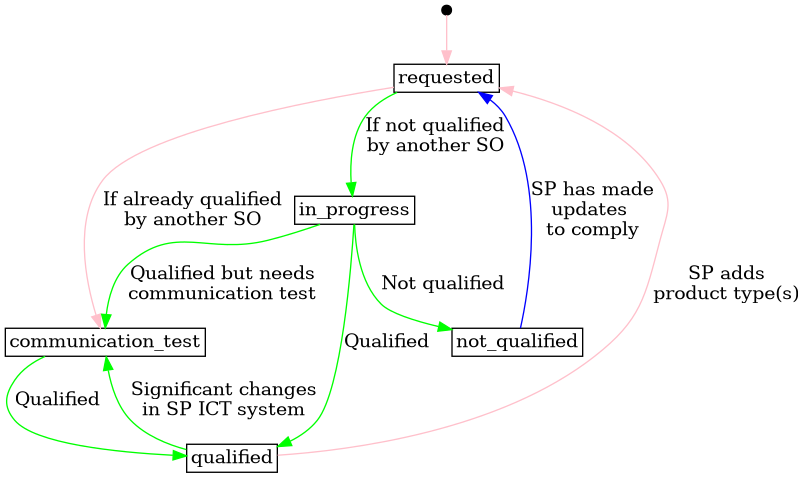 @startdot service_provider_product_application_status
digraph G {
    layout=dot;
    overlap=false;

    node [shape=rect,width=0.1,height=0.1,margin=0.04];

    start [shape=point];

    // status
    requested;
    communication_test;
    in_progress;
    qualified;
    not_qualified


    start -> requested [label="", color="pink"];
    requested-> communication_test [label="If already qualified\nby another SO", color="pink"];
    requested -> in_progress [label="If not qualified\nby another SO", color="green"];
    in_progress -> communication_test [label="Qualified but needs\ncommunication test", color="green"];
    in_progress -> not_qualified [label="Not qualified", color="green"];
    in_progress -> qualified [label="Qualified", color="green"];
    communication_test -> qualified [label="Qualified", color="green"];
    qualified -> communication_test [label="Significant changes\nin SP ICT system", color="green"];
    not_qualified -> requested [label="SP has made\nupdates \nto comply", color="blue"];
    qualified -> requested [label="SP adds\nproduct type(s)", color="pink"];
}
@enddot
